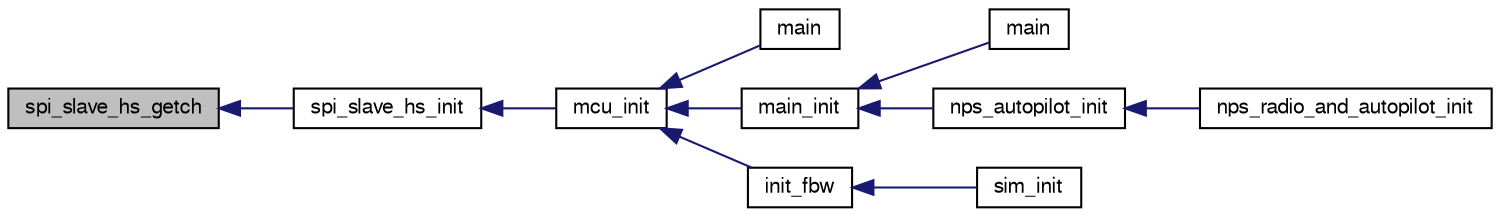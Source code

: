 digraph "spi_slave_hs_getch"
{
  edge [fontname="FreeSans",fontsize="10",labelfontname="FreeSans",labelfontsize="10"];
  node [fontname="FreeSans",fontsize="10",shape=record];
  rankdir="LR";
  Node1 [label="spi_slave_hs_getch",height=0.2,width=0.4,color="black", fillcolor="grey75", style="filled", fontcolor="black"];
  Node1 -> Node2 [dir="back",color="midnightblue",fontsize="10",style="solid",fontname="FreeSans"];
  Node2 [label="spi_slave_hs_init",height=0.2,width=0.4,color="black", fillcolor="white", style="filled",URL="$spi__slave__hs__arch_8c.html#ad7c7233ab7697ee83d0228fe95b0c048"];
  Node2 -> Node3 [dir="back",color="midnightblue",fontsize="10",style="solid",fontname="FreeSans"];
  Node3 [label="mcu_init",height=0.2,width=0.4,color="black", fillcolor="white", style="filled",URL="$group__mcu__periph.html#ga9af744358ff4b1e3e33d7dd170862f9b",tooltip="Microcontroller peripherals initialization. "];
  Node3 -> Node4 [dir="back",color="midnightblue",fontsize="10",style="solid",fontname="FreeSans"];
  Node4 [label="main",height=0.2,width=0.4,color="black", fillcolor="white", style="filled",URL="$lpc21_2uart__tunnel_8c.html#a3c04138a5bfe5d72780bb7e82a18e627"];
  Node3 -> Node5 [dir="back",color="midnightblue",fontsize="10",style="solid",fontname="FreeSans"];
  Node5 [label="main_init",height=0.2,width=0.4,color="black", fillcolor="white", style="filled",URL="$demo__ahrs__actuators_8c.html#afaa8374e20b79aaf7cfcea5ad9467ab1"];
  Node5 -> Node6 [dir="back",color="midnightblue",fontsize="10",style="solid",fontname="FreeSans"];
  Node6 [label="main",height=0.2,width=0.4,color="black", fillcolor="white", style="filled",URL="$demo__ahrs__actuators_8c.html#a840291bc02cba5474a4cb46a9b9566fe"];
  Node5 -> Node7 [dir="back",color="midnightblue",fontsize="10",style="solid",fontname="FreeSans"];
  Node7 [label="nps_autopilot_init",height=0.2,width=0.4,color="black", fillcolor="white", style="filled",URL="$nps__autopilot__rotorcraft_8c.html#a3348493e992edd2442581c1d09446b4b"];
  Node7 -> Node8 [dir="back",color="midnightblue",fontsize="10",style="solid",fontname="FreeSans"];
  Node8 [label="nps_radio_and_autopilot_init",height=0.2,width=0.4,color="black", fillcolor="white", style="filled",URL="$nps__main__hitl_8c.html#a72ef549ee35deec8c017e83d9de38f66"];
  Node3 -> Node9 [dir="back",color="midnightblue",fontsize="10",style="solid",fontname="FreeSans"];
  Node9 [label="init_fbw",height=0.2,width=0.4,color="black", fillcolor="white", style="filled",URL="$fixedwing_2main__fbw_8h.html#ad86b7fe577a2414df2c7a5a9222aa45a"];
  Node9 -> Node10 [dir="back",color="midnightblue",fontsize="10",style="solid",fontname="FreeSans"];
  Node10 [label="sim_init",height=0.2,width=0.4,color="black", fillcolor="white", style="filled",URL="$sim__ap_8c.html#a739fbef2e03619a863b4d7fd8d0da157"];
}
